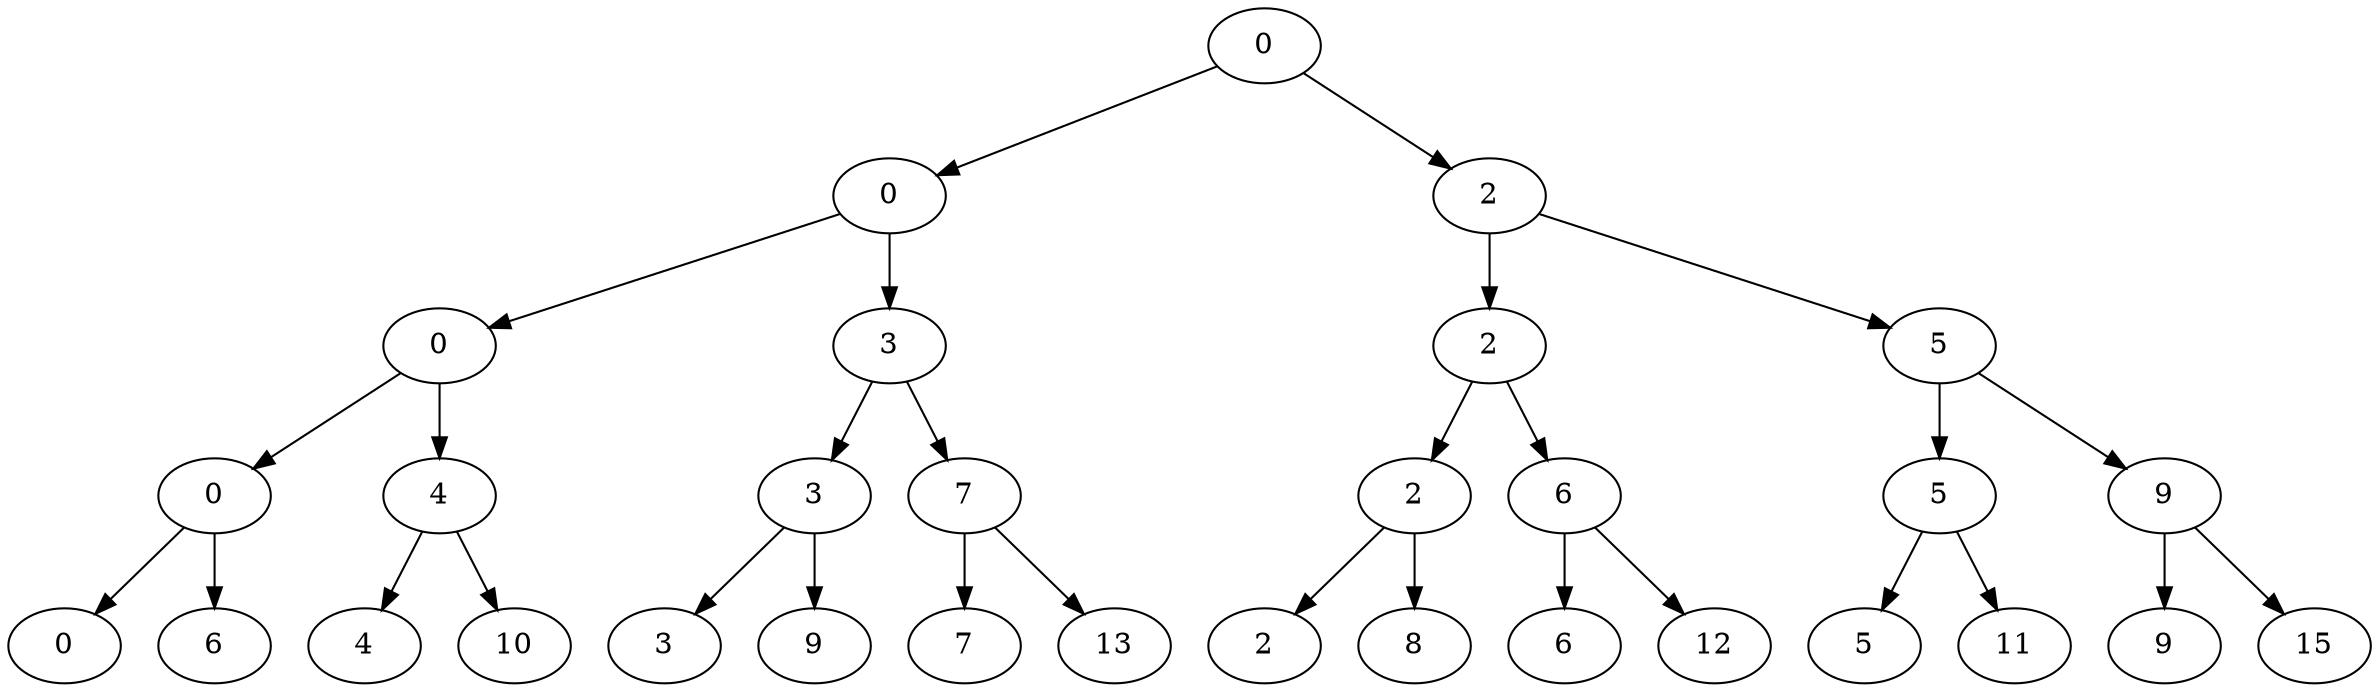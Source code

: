 strict digraph "Graph"  {
"0" [label="0"];
"1" [label="0"];
"2" [label="2"];
"3" [label="0"];
"4" [label="3"];
"5" [label="2"];
"6" [label="5"];
"7" [label="0"];
"8" [label="4"];
"9" [label="3"];
"10" [label="7"];
"11" [label="2"];
"12" [label="6"];
"13" [label="5"];
"14" [label="9"];
"15" [label="0"];
"16" [label="6"];
"17" [label="4"];
"18" [label="10"];
"19" [label="3"];
"20" [label="9"];
"21" [label="7"];
"22" [label="13"];
"23" [label="2"];
"24" [label="8"];
"25" [label="6"];
"26" [label="12"];
"27" [label="5"];
"28" [label="11"];
"29" [label="9"];
"30" [label="15"];
"0" -> "1";
"0" -> "2";
"1" -> "3";
"1" -> "4";
"2" -> "5";
"2" -> "6";
"3" -> "7";
"3" -> "8";
"4" -> "9";
"4" -> "10";
"5" -> "11";
"5" -> "12";
"6" -> "13";
"6" -> "14";
"7" -> "15";
"7" -> "16";
"8" -> "17";
"8" -> "18";
"9" -> "19";
"9" -> "20";
"10" -> "21";
"10" -> "22";
"11" -> "23";
"11" -> "24";
"12" -> "25";
"12" -> "26";
"13" -> "27";
"13" -> "28";
"14" -> "29";
"14" -> "30";
}